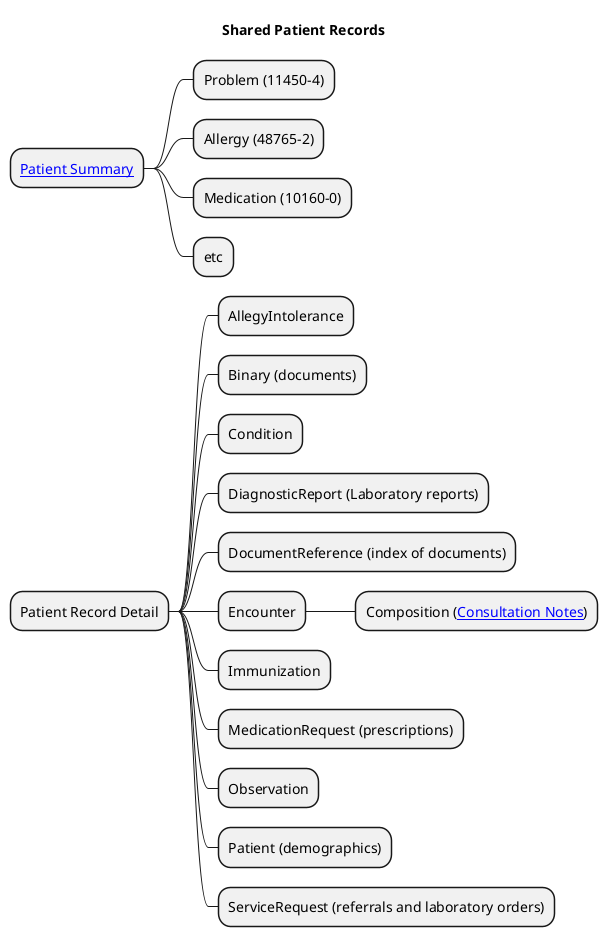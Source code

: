 @startmindmap

title "Shared Patient Records"

* [[StructureDefinition-PatientSummary.html Patient Summary]]
** Problem (11450-4)
** Allergy (48765-2)
** Medication (10160-0)
** etc
* Patient Record Detail
** AllegyIntolerance
** Binary (documents)
** Condition
** DiagnosticReport (Laboratory reports)
** DocumentReference (index of documents)
** Encounter
*** Composition ([[StructureDefinition-ConsulationNote.html Consultation Notes]])
** Immunization
** MedicationRequest (prescriptions)
** Observation
** Patient (demographics)
** ServiceRequest (referrals and laboratory orders)


@endtmindmap
